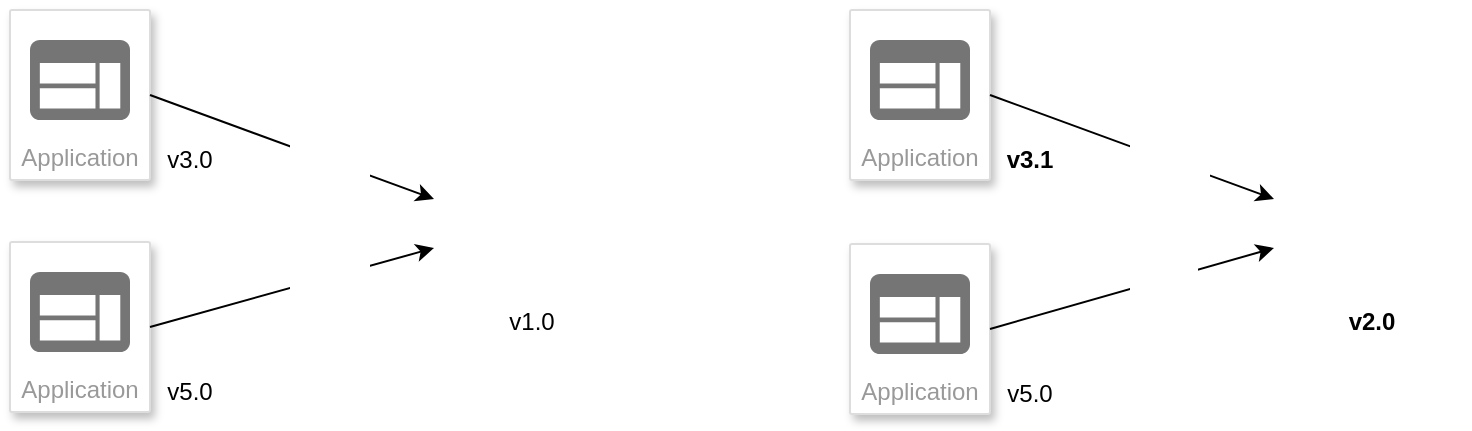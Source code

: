 <mxfile version="14.2.7" type="github">
  <diagram id="6MxjAhidh8VMmNFmY-1r" name="Page-1">
    <mxGraphModel dx="1043" dy="501" grid="1" gridSize="10" guides="1" tooltips="1" connect="1" arrows="1" fold="1" page="1" pageScale="1" pageWidth="827" pageHeight="1169" math="0" shadow="0">
      <root>
        <mxCell id="0" />
        <mxCell id="1" parent="0" />
        <mxCell id="15RppJiUgAy5fwv0_JGs-39" value="" style="shape=image;html=1;verticalAlign=top;verticalLabelPosition=bottom;labelBackgroundColor=#ffffff;imageAspect=0;aspect=fixed;image=https://cdn4.iconfinder.com/data/icons/web-development-5/500/api-code-window-128.png" vertex="1" parent="1">
          <mxGeometry x="662" y="90" width="98" height="98" as="geometry" />
        </mxCell>
        <mxCell id="15RppJiUgAy5fwv0_JGs-24" value="" style="shape=image;html=1;verticalAlign=top;verticalLabelPosition=bottom;labelBackgroundColor=#ffffff;imageAspect=0;aspect=fixed;image=https://cdn4.iconfinder.com/data/icons/web-development-5/500/api-code-window-128.png" vertex="1" parent="1">
          <mxGeometry x="242" y="90" width="98" height="98" as="geometry" />
        </mxCell>
        <mxCell id="15RppJiUgAy5fwv0_JGs-5" value="Application" style="strokeColor=#dddddd;shadow=1;strokeWidth=1;rounded=1;absoluteArcSize=1;arcSize=2;labelPosition=center;verticalLabelPosition=middle;align=center;verticalAlign=bottom;spacingLeft=0;fontColor=#999999;fontSize=12;whiteSpace=wrap;spacingBottom=2;" vertex="1" parent="1">
          <mxGeometry x="30" y="20" width="70" height="85" as="geometry" />
        </mxCell>
        <mxCell id="15RppJiUgAy5fwv0_JGs-6" value="" style="dashed=0;connectable=0;html=1;fillColor=#757575;strokeColor=none;shape=mxgraph.gcp2.application;part=1;" vertex="1" parent="15RppJiUgAy5fwv0_JGs-5">
          <mxGeometry x="0.5" width="50" height="40" relative="1" as="geometry">
            <mxPoint x="-25" y="15" as="offset" />
          </mxGeometry>
        </mxCell>
        <mxCell id="15RppJiUgAy5fwv0_JGs-7" value="Application" style="strokeColor=#dddddd;shadow=1;strokeWidth=1;rounded=1;absoluteArcSize=1;arcSize=2;labelPosition=center;verticalLabelPosition=middle;align=center;verticalAlign=bottom;spacingLeft=0;fontColor=#999999;fontSize=12;whiteSpace=wrap;spacingBottom=2;" vertex="1" parent="1">
          <mxGeometry x="30" y="136" width="70" height="85" as="geometry" />
        </mxCell>
        <mxCell id="15RppJiUgAy5fwv0_JGs-8" value="" style="dashed=0;connectable=0;html=1;fillColor=#757575;strokeColor=none;shape=mxgraph.gcp2.application;part=1;" vertex="1" parent="15RppJiUgAy5fwv0_JGs-7">
          <mxGeometry x="0.5" width="50" height="40" relative="1" as="geometry">
            <mxPoint x="-25" y="15" as="offset" />
          </mxGeometry>
        </mxCell>
        <mxCell id="15RppJiUgAy5fwv0_JGs-9" value="v1.0" style="text;html=1;strokeColor=none;fillColor=none;align=center;verticalAlign=middle;whiteSpace=wrap;rounded=0;" vertex="1" parent="1">
          <mxGeometry x="271" y="166" width="40" height="20" as="geometry" />
        </mxCell>
        <mxCell id="15RppJiUgAy5fwv0_JGs-23" value="" style="endArrow=classic;html=1;exitX=1;exitY=0.5;exitDx=0;exitDy=0;entryX=0;entryY=0.25;entryDx=0;entryDy=0;" edge="1" parent="1" source="15RppJiUgAy5fwv0_JGs-5" target="15RppJiUgAy5fwv0_JGs-24">
          <mxGeometry width="50" height="50" relative="1" as="geometry">
            <mxPoint x="150" y="240" as="sourcePoint" />
            <mxPoint x="250.63" y="135.44" as="targetPoint" />
          </mxGeometry>
        </mxCell>
        <mxCell id="15RppJiUgAy5fwv0_JGs-18" value="" style="shape=image;html=1;verticalAlign=top;verticalLabelPosition=bottom;labelBackgroundColor=#ffffff;imageAspect=0;aspect=fixed;image=https://cdn0.iconfinder.com/data/icons/super-mono-reflection/green/button-check_green.png;imageBackground=#ffffff;" vertex="1" parent="1">
          <mxGeometry x="170" y="80" width="40" height="40" as="geometry" />
        </mxCell>
        <mxCell id="15RppJiUgAy5fwv0_JGs-31" value="" style="endArrow=classic;html=1;exitX=1;exitY=0.5;exitDx=0;exitDy=0;entryX=0;entryY=0.5;entryDx=0;entryDy=0;" edge="1" parent="1" source="15RppJiUgAy5fwv0_JGs-7" target="15RppJiUgAy5fwv0_JGs-24">
          <mxGeometry width="50" height="50" relative="1" as="geometry">
            <mxPoint x="100" y="182.5" as="sourcePoint" />
            <mxPoint x="260" y="144" as="targetPoint" />
          </mxGeometry>
        </mxCell>
        <mxCell id="15RppJiUgAy5fwv0_JGs-30" value="" style="shape=image;html=1;verticalAlign=top;verticalLabelPosition=bottom;labelBackgroundColor=#ffffff;imageAspect=0;aspect=fixed;image=https://cdn0.iconfinder.com/data/icons/super-mono-reflection/green/button-check_green.png;imageBackground=#ffffff;" vertex="1" parent="1">
          <mxGeometry x="170" y="146" width="40" height="40" as="geometry" />
        </mxCell>
        <mxCell id="15RppJiUgAy5fwv0_JGs-32" value="Application" style="strokeColor=#dddddd;shadow=1;strokeWidth=1;rounded=1;absoluteArcSize=1;arcSize=2;labelPosition=center;verticalLabelPosition=middle;align=center;verticalAlign=bottom;spacingLeft=0;fontColor=#999999;fontSize=12;whiteSpace=wrap;spacingBottom=2;" vertex="1" parent="1">
          <mxGeometry x="450" y="20" width="70" height="85" as="geometry" />
        </mxCell>
        <mxCell id="15RppJiUgAy5fwv0_JGs-33" value="" style="dashed=0;connectable=0;html=1;fillColor=#757575;strokeColor=none;shape=mxgraph.gcp2.application;part=1;" vertex="1" parent="15RppJiUgAy5fwv0_JGs-32">
          <mxGeometry x="0.5" width="50" height="40" relative="1" as="geometry">
            <mxPoint x="-25" y="15" as="offset" />
          </mxGeometry>
        </mxCell>
        <mxCell id="15RppJiUgAy5fwv0_JGs-34" value="Application" style="strokeColor=#dddddd;shadow=1;strokeWidth=1;rounded=1;absoluteArcSize=1;arcSize=2;labelPosition=center;verticalLabelPosition=middle;align=center;verticalAlign=bottom;spacingLeft=0;fontColor=#999999;fontSize=12;whiteSpace=wrap;spacingBottom=2;" vertex="1" parent="1">
          <mxGeometry x="450" y="137" width="70" height="85" as="geometry" />
        </mxCell>
        <mxCell id="15RppJiUgAy5fwv0_JGs-35" value="" style="dashed=0;connectable=0;html=1;fillColor=#757575;strokeColor=none;shape=mxgraph.gcp2.application;part=1;" vertex="1" parent="15RppJiUgAy5fwv0_JGs-34">
          <mxGeometry x="0.5" width="50" height="40" relative="1" as="geometry">
            <mxPoint x="-25" y="15" as="offset" />
          </mxGeometry>
        </mxCell>
        <mxCell id="15RppJiUgAy5fwv0_JGs-36" value="v2.0" style="text;html=1;strokeColor=none;fillColor=none;align=center;verticalAlign=middle;whiteSpace=wrap;rounded=0;fontStyle=1" vertex="1" parent="1">
          <mxGeometry x="691" y="166" width="40" height="20" as="geometry" />
        </mxCell>
        <mxCell id="15RppJiUgAy5fwv0_JGs-37" value="" style="endArrow=classic;html=1;exitX=1;exitY=0.5;exitDx=0;exitDy=0;entryX=0;entryY=0.25;entryDx=0;entryDy=0;" edge="1" parent="1" source="15RppJiUgAy5fwv0_JGs-32" target="15RppJiUgAy5fwv0_JGs-39">
          <mxGeometry width="50" height="50" relative="1" as="geometry">
            <mxPoint x="570" y="240" as="sourcePoint" />
            <mxPoint x="670.63" y="135.44" as="targetPoint" />
          </mxGeometry>
        </mxCell>
        <mxCell id="15RppJiUgAy5fwv0_JGs-38" value="" style="shape=image;html=1;verticalAlign=top;verticalLabelPosition=bottom;labelBackgroundColor=#ffffff;imageAspect=0;aspect=fixed;image=https://cdn0.iconfinder.com/data/icons/super-mono-reflection/green/button-check_green.png;imageBackground=#ffffff;" vertex="1" parent="1">
          <mxGeometry x="590" y="80" width="40" height="40" as="geometry" />
        </mxCell>
        <mxCell id="15RppJiUgAy5fwv0_JGs-42" value="" style="endArrow=classic;html=1;exitX=1;exitY=0.5;exitDx=0;exitDy=0;entryX=0;entryY=0.5;entryDx=0;entryDy=0;" edge="1" parent="1" source="15RppJiUgAy5fwv0_JGs-34" target="15RppJiUgAy5fwv0_JGs-39">
          <mxGeometry width="50" height="50" relative="1" as="geometry">
            <mxPoint x="520" y="182.5" as="sourcePoint" />
            <mxPoint x="662" y="139" as="targetPoint" />
          </mxGeometry>
        </mxCell>
        <mxCell id="15RppJiUgAy5fwv0_JGs-16" value="" style="shape=image;html=1;verticalAlign=top;verticalLabelPosition=bottom;labelBackgroundColor=#ffffff;imageAspect=0;aspect=fixed;image=https://cdn0.iconfinder.com/data/icons/super-mono-reflection/red/button-check_red.png;imageBackground=#ffffff;" vertex="1" parent="1">
          <mxGeometry x="590" y="142" width="34" height="34" as="geometry" />
        </mxCell>
        <mxCell id="15RppJiUgAy5fwv0_JGs-43" value="v3.0" style="text;html=1;strokeColor=none;fillColor=none;align=center;verticalAlign=middle;whiteSpace=wrap;rounded=0;" vertex="1" parent="1">
          <mxGeometry x="100" y="85" width="40" height="20" as="geometry" />
        </mxCell>
        <mxCell id="15RppJiUgAy5fwv0_JGs-44" value="v3.1" style="text;html=1;strokeColor=none;fillColor=none;align=center;verticalAlign=middle;whiteSpace=wrap;rounded=0;fontStyle=1" vertex="1" parent="1">
          <mxGeometry x="520" y="85" width="40" height="20" as="geometry" />
        </mxCell>
        <mxCell id="15RppJiUgAy5fwv0_JGs-45" value="v5.0" style="text;html=1;strokeColor=none;fillColor=none;align=center;verticalAlign=middle;whiteSpace=wrap;rounded=0;" vertex="1" parent="1">
          <mxGeometry x="100" y="201" width="40" height="20" as="geometry" />
        </mxCell>
        <mxCell id="15RppJiUgAy5fwv0_JGs-46" value="v5.0" style="text;html=1;strokeColor=none;fillColor=none;align=center;verticalAlign=middle;whiteSpace=wrap;rounded=0;" vertex="1" parent="1">
          <mxGeometry x="520" y="202" width="40" height="20" as="geometry" />
        </mxCell>
      </root>
    </mxGraphModel>
  </diagram>
</mxfile>
